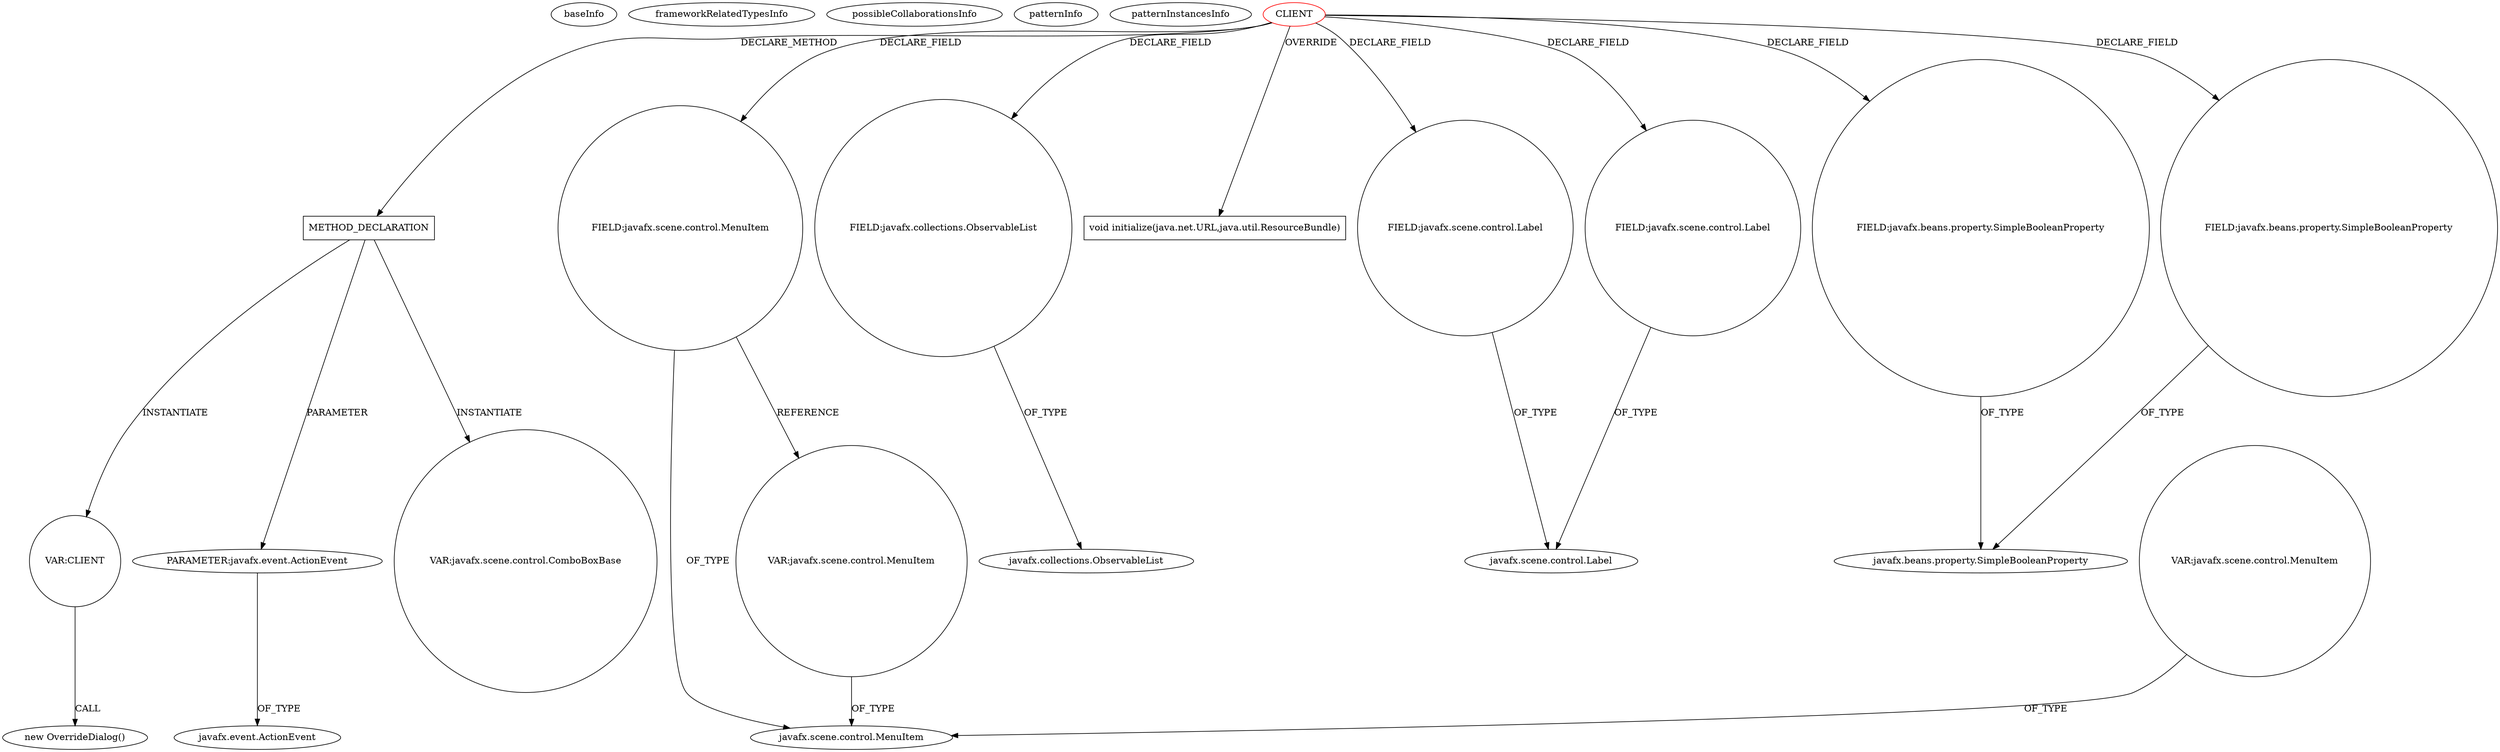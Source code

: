 digraph {
baseInfo[graphId=4224,category="pattern",isAnonymous=false,possibleRelation=false]
frameworkRelatedTypesInfo[]
possibleCollaborationsInfo[]
patternInfo[frequency=2.0,patternRootClient=0]
patternInstancesInfo[0="hock323-eventManager~/hock323-eventManager/EventManager-master/src/eventManager/controller/pokerTournament/BlindsController.java~BlindsController~2976",1="hock323-eventManager~/hock323-eventManager/EventManager-master/src/eventManager/controller/pokerTournament/TournamentController.java~TournamentController~3009"]
876[label="new OverrideDialog()",vertexType="CONSTRUCTOR_CALL",isFrameworkType=false]
877[label="VAR:CLIENT",vertexType="VARIABLE_EXPRESION",isFrameworkType=false,shape=circle]
865[label="METHOD_DECLARATION",vertexType="CLIENT_METHOD_DECLARATION",isFrameworkType=false,shape=box]
0[label="CLIENT",vertexType="ROOT_CLIENT_CLASS_DECLARATION",isFrameworkType=false,color=red]
102[label="FIELD:javafx.scene.control.MenuItem",vertexType="FIELD_DECLARATION",isFrameworkType=false,shape=circle]
146[label="FIELD:javafx.collections.ObservableList",vertexType="FIELD_DECLARATION",isFrameworkType=false,shape=circle]
147[label="javafx.collections.ObservableList",vertexType="FRAMEWORK_INTERFACE_TYPE",isFrameworkType=false]
866[label="PARAMETER:javafx.event.ActionEvent",vertexType="PARAMETER_DECLARATION",isFrameworkType=false]
596[label="javafx.event.ActionEvent",vertexType="FRAMEWORK_CLASS_TYPE",isFrameworkType=false]
152[label="void initialize(java.net.URL,java.util.ResourceBundle)",vertexType="OVERRIDING_METHOD_DECLARATION",isFrameworkType=false,shape=box]
103[label="javafx.scene.control.MenuItem",vertexType="FRAMEWORK_CLASS_TYPE",isFrameworkType=false]
868[label="VAR:javafx.scene.control.ComboBoxBase",vertexType="VARIABLE_EXPRESION",isFrameworkType=false,shape=circle]
942[label="VAR:javafx.scene.control.MenuItem",vertexType="VARIABLE_EXPRESION",isFrameworkType=false,shape=circle]
938[label="VAR:javafx.scene.control.MenuItem",vertexType="VARIABLE_EXPRESION",isFrameworkType=false,shape=circle]
71[label="FIELD:javafx.scene.control.Label",vertexType="FIELD_DECLARATION",isFrameworkType=false,shape=circle]
27[label="javafx.scene.control.Label",vertexType="FRAMEWORK_CLASS_TYPE",isFrameworkType=false]
69[label="FIELD:javafx.scene.control.Label",vertexType="FIELD_DECLARATION",isFrameworkType=false,shape=circle]
38[label="FIELD:javafx.beans.property.SimpleBooleanProperty",vertexType="FIELD_DECLARATION",isFrameworkType=false,shape=circle]
31[label="javafx.beans.property.SimpleBooleanProperty",vertexType="FRAMEWORK_CLASS_TYPE",isFrameworkType=false]
138[label="FIELD:javafx.beans.property.SimpleBooleanProperty",vertexType="FIELD_DECLARATION",isFrameworkType=false,shape=circle]
865->877[label="INSTANTIATE"]
0->38[label="DECLARE_FIELD"]
102->103[label="OF_TYPE"]
0->865[label="DECLARE_METHOD"]
0->138[label="DECLARE_FIELD"]
0->152[label="OVERRIDE"]
877->876[label="CALL"]
146->147[label="OF_TYPE"]
942->103[label="OF_TYPE"]
69->27[label="OF_TYPE"]
138->31[label="OF_TYPE"]
0->69[label="DECLARE_FIELD"]
866->596[label="OF_TYPE"]
0->71[label="DECLARE_FIELD"]
38->31[label="OF_TYPE"]
0->146[label="DECLARE_FIELD"]
865->868[label="INSTANTIATE"]
865->866[label="PARAMETER"]
102->942[label="REFERENCE"]
938->103[label="OF_TYPE"]
0->102[label="DECLARE_FIELD"]
71->27[label="OF_TYPE"]
}
